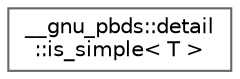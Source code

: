 digraph "Graphical Class Hierarchy"
{
 // LATEX_PDF_SIZE
  bgcolor="transparent";
  edge [fontname=Helvetica,fontsize=10,labelfontname=Helvetica,labelfontsize=10];
  node [fontname=Helvetica,fontsize=10,shape=box,height=0.2,width=0.4];
  rankdir="LR";
  Node0 [id="Node000000",label="__gnu_pbds::detail\l::is_simple\< T \>",height=0.2,width=0.4,color="grey40", fillcolor="white", style="filled",URL="$struct____gnu__pbds_1_1detail_1_1is__simple.html",tooltip=" "];
}
